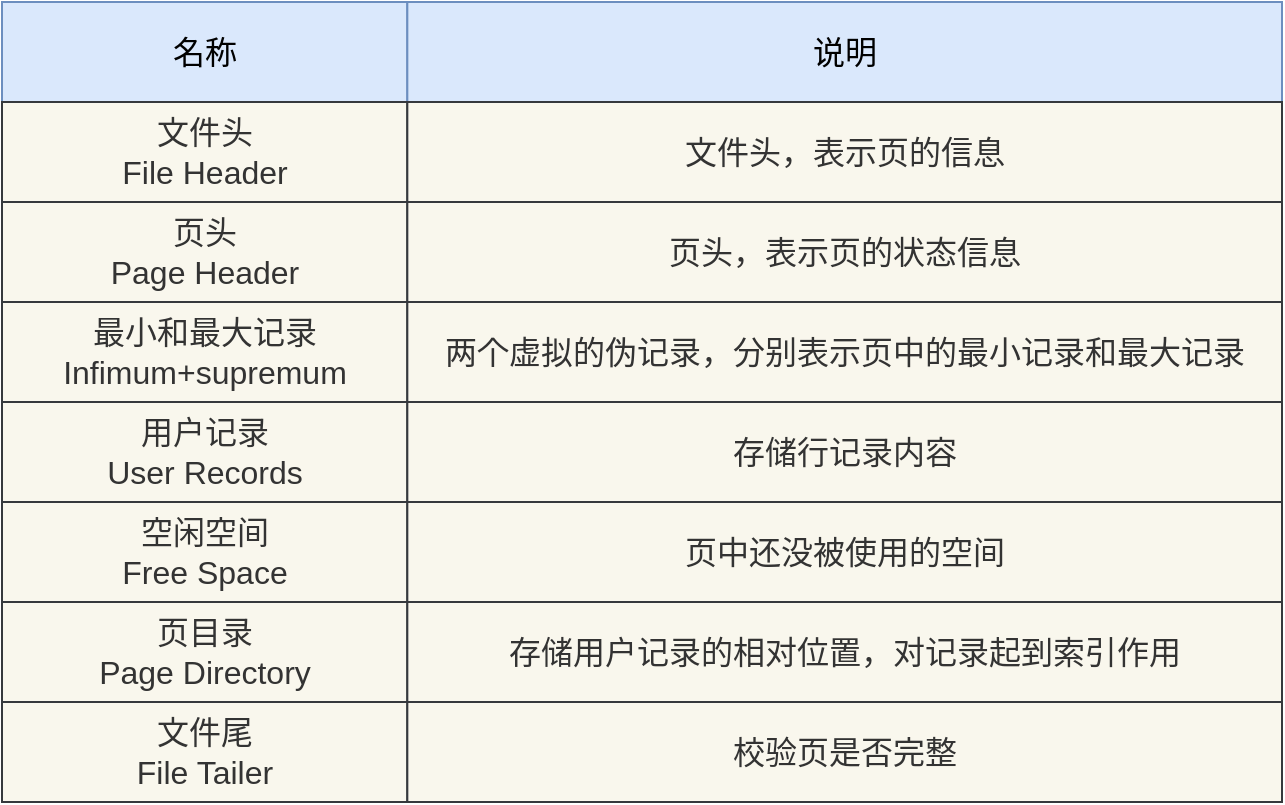 <mxfile version="15.9.4" type="github">
  <diagram id="7_oeE3uuEPV6P8_oTMFc" name="Page-1">
    <mxGraphModel dx="930" dy="699" grid="1" gridSize="10" guides="1" tooltips="1" connect="1" arrows="1" fold="1" page="1" pageScale="1" pageWidth="827" pageHeight="1169" math="0" shadow="0">
      <root>
        <mxCell id="0" />
        <mxCell id="1" parent="0" />
        <mxCell id="W1QtgMD7xeGO3qCwORvg-1" value="名称" style="rounded=0;whiteSpace=wrap;html=1;fontSize=16;fillColor=#dae8fc;strokeColor=#6c8ebf;" vertex="1" parent="1">
          <mxGeometry x="80" y="200" width="202.667" height="50" as="geometry" />
        </mxCell>
        <mxCell id="W1QtgMD7xeGO3qCwORvg-3" value="说明" style="rounded=0;whiteSpace=wrap;html=1;fontSize=16;fillColor=#dae8fc;strokeColor=#6c8ebf;" vertex="1" parent="1">
          <mxGeometry x="282.667" y="200" width="437.333" height="50" as="geometry" />
        </mxCell>
        <mxCell id="W1QtgMD7xeGO3qCwORvg-4" value="&lt;span style=&quot;color: rgb(51, 51, 51); font-family: &amp;quot;pingfang sc&amp;quot;, avenir, tahoma, arial, &amp;quot;lantinghei sc&amp;quot;, &amp;quot;microsoft yahei&amp;quot;, &amp;quot;hiragino sans gb&amp;quot;, &amp;quot;microsoft sans serif&amp;quot;, &amp;quot;wenquanyi micro hei&amp;quot;, helvetica, sans-serif;&quot;&gt;文件头&lt;br&gt;File Header&lt;/span&gt;" style="rounded=0;whiteSpace=wrap;html=1;fontSize=16;fillColor=#f9f7ed;strokeColor=#36393d;labelBackgroundColor=none;" vertex="1" parent="1">
          <mxGeometry x="80" y="250" width="202.667" height="50" as="geometry" />
        </mxCell>
        <mxCell id="W1QtgMD7xeGO3qCwORvg-5" value="&lt;span style=&quot;color: rgb(51, 51, 51); font-family: &amp;quot;pingfang sc&amp;quot;, avenir, tahoma, arial, &amp;quot;lantinghei sc&amp;quot;, &amp;quot;microsoft yahei&amp;quot;, &amp;quot;hiragino sans gb&amp;quot;, &amp;quot;microsoft sans serif&amp;quot;, &amp;quot;wenquanyi micro hei&amp;quot;, helvetica, sans-serif;&quot;&gt;页头&lt;br&gt;Page Header&lt;/span&gt;" style="rounded=0;whiteSpace=wrap;html=1;fontSize=16;fillColor=#f9f7ed;strokeColor=#36393d;labelBackgroundColor=none;" vertex="1" parent="1">
          <mxGeometry x="80" y="300" width="202.667" height="50" as="geometry" />
        </mxCell>
        <mxCell id="W1QtgMD7xeGO3qCwORvg-6" value="&lt;span style=&quot;color: rgb(51, 51, 51); font-family: &amp;quot;pingfang sc&amp;quot;, avenir, tahoma, arial, &amp;quot;lantinghei sc&amp;quot;, &amp;quot;microsoft yahei&amp;quot;, &amp;quot;hiragino sans gb&amp;quot;, &amp;quot;microsoft sans serif&amp;quot;, &amp;quot;wenquanyi micro hei&amp;quot;, helvetica, sans-serif;&quot;&gt;最小和最大记录&lt;br&gt;Infimum+supremum&lt;/span&gt;" style="rounded=0;whiteSpace=wrap;html=1;fontSize=16;fillColor=#f9f7ed;strokeColor=#36393d;labelBackgroundColor=none;" vertex="1" parent="1">
          <mxGeometry x="80" y="350" width="202.667" height="50" as="geometry" />
        </mxCell>
        <mxCell id="W1QtgMD7xeGO3qCwORvg-8" value="&lt;span style=&quot;color: rgb(51, 51, 51); font-family: &amp;quot;pingfang sc&amp;quot;, avenir, tahoma, arial, &amp;quot;lantinghei sc&amp;quot;, &amp;quot;microsoft yahei&amp;quot;, &amp;quot;hiragino sans gb&amp;quot;, &amp;quot;microsoft sans serif&amp;quot;, &amp;quot;wenquanyi micro hei&amp;quot;, helvetica, sans-serif;&quot;&gt;用户记录&lt;br&gt;User Records&lt;/span&gt;" style="rounded=0;whiteSpace=wrap;html=1;fontSize=16;fillColor=#f9f7ed;strokeColor=#36393d;labelBackgroundColor=none;" vertex="1" parent="1">
          <mxGeometry x="80" y="400" width="202.667" height="50" as="geometry" />
        </mxCell>
        <mxCell id="W1QtgMD7xeGO3qCwORvg-9" value="&lt;span style=&quot;color: rgb(51, 51, 51); font-family: &amp;quot;pingfang sc&amp;quot;, avenir, tahoma, arial, &amp;quot;lantinghei sc&amp;quot;, &amp;quot;microsoft yahei&amp;quot;, &amp;quot;hiragino sans gb&amp;quot;, &amp;quot;microsoft sans serif&amp;quot;, &amp;quot;wenquanyi micro hei&amp;quot;, helvetica, sans-serif;&quot;&gt;空闲空间&lt;br&gt;Free Space&lt;/span&gt;" style="rounded=0;whiteSpace=wrap;html=1;fontSize=16;fillColor=#f9f7ed;strokeColor=#36393d;labelBackgroundColor=none;" vertex="1" parent="1">
          <mxGeometry x="80" y="450" width="202.667" height="50" as="geometry" />
        </mxCell>
        <mxCell id="W1QtgMD7xeGO3qCwORvg-10" value="&lt;span style=&quot;color: rgb(51, 51, 51); font-family: &amp;quot;pingfang sc&amp;quot;, avenir, tahoma, arial, &amp;quot;lantinghei sc&amp;quot;, &amp;quot;microsoft yahei&amp;quot;, &amp;quot;hiragino sans gb&amp;quot;, &amp;quot;microsoft sans serif&amp;quot;, &amp;quot;wenquanyi micro hei&amp;quot;, helvetica, sans-serif;&quot;&gt;页目录&lt;br&gt;Page Directory&lt;/span&gt;" style="rounded=0;whiteSpace=wrap;html=1;fontSize=16;fillColor=#f9f7ed;strokeColor=#36393d;labelBackgroundColor=none;" vertex="1" parent="1">
          <mxGeometry x="80" y="500" width="202.667" height="50" as="geometry" />
        </mxCell>
        <mxCell id="W1QtgMD7xeGO3qCwORvg-11" value="&lt;span style=&quot;color: rgb(51, 51, 51); font-family: &amp;quot;pingfang sc&amp;quot;, avenir, tahoma, arial, &amp;quot;lantinghei sc&amp;quot;, &amp;quot;microsoft yahei&amp;quot;, &amp;quot;hiragino sans gb&amp;quot;, &amp;quot;microsoft sans serif&amp;quot;, &amp;quot;wenquanyi micro hei&amp;quot;, helvetica, sans-serif;&quot;&gt;文件尾&lt;br&gt;File Tailer&lt;/span&gt;" style="rounded=0;whiteSpace=wrap;html=1;fontSize=16;fillColor=#f9f7ed;strokeColor=#36393d;labelBackgroundColor=none;" vertex="1" parent="1">
          <mxGeometry x="80" y="550" width="202.667" height="50" as="geometry" />
        </mxCell>
        <mxCell id="W1QtgMD7xeGO3qCwORvg-12" value="&lt;span style=&quot;color: rgb(51, 51, 51); font-family: &amp;quot;pingfang sc&amp;quot;, avenir, tahoma, arial, &amp;quot;lantinghei sc&amp;quot;, &amp;quot;microsoft yahei&amp;quot;, &amp;quot;hiragino sans gb&amp;quot;, &amp;quot;microsoft sans serif&amp;quot;, &amp;quot;wenquanyi micro hei&amp;quot;, helvetica, sans-serif;&quot;&gt;文件头，表示页的信息&lt;/span&gt;" style="rounded=0;whiteSpace=wrap;html=1;fontSize=16;fillColor=#f9f7ed;strokeColor=#36393d;labelBackgroundColor=none;" vertex="1" parent="1">
          <mxGeometry x="282.667" y="250" width="437.333" height="50" as="geometry" />
        </mxCell>
        <mxCell id="W1QtgMD7xeGO3qCwORvg-13" value="&lt;span style=&quot;color: rgb(51, 51, 51); font-family: &amp;quot;pingfang sc&amp;quot;, avenir, tahoma, arial, &amp;quot;lantinghei sc&amp;quot;, &amp;quot;microsoft yahei&amp;quot;, &amp;quot;hiragino sans gb&amp;quot;, &amp;quot;microsoft sans serif&amp;quot;, &amp;quot;wenquanyi micro hei&amp;quot;, helvetica, sans-serif;&quot;&gt;页头，表示页的状态信息&lt;/span&gt;" style="rounded=0;whiteSpace=wrap;html=1;fontSize=16;fillColor=#f9f7ed;strokeColor=#36393d;labelBackgroundColor=none;" vertex="1" parent="1">
          <mxGeometry x="282.667" y="300" width="437.333" height="50" as="geometry" />
        </mxCell>
        <mxCell id="W1QtgMD7xeGO3qCwORvg-14" value="&lt;font color=&quot;#333333&quot; face=&quot;pingfang sc, avenir, tahoma, arial, lantinghei sc, microsoft yahei, hiragino sans gb, microsoft sans serif, wenquanyi micro hei, helvetica, sans-serif&quot;&gt;&lt;span style=&quot;&quot;&gt;两个虚拟的伪记录，分别表示页中的最小记录和最大记录&lt;/span&gt;&lt;/font&gt;" style="rounded=0;whiteSpace=wrap;html=1;fontSize=16;fillColor=#f9f7ed;strokeColor=#36393d;labelBackgroundColor=none;" vertex="1" parent="1">
          <mxGeometry x="282.667" y="350" width="437.333" height="50" as="geometry" />
        </mxCell>
        <mxCell id="W1QtgMD7xeGO3qCwORvg-15" value="&lt;font color=&quot;#333333&quot; face=&quot;pingfang sc, avenir, tahoma, arial, lantinghei sc, microsoft yahei, hiragino sans gb, microsoft sans serif, wenquanyi micro hei, helvetica, sans-serif&quot;&gt;&lt;span style=&quot;&quot;&gt;存储行记录内容&lt;/span&gt;&lt;/font&gt;" style="rounded=0;whiteSpace=wrap;html=1;fontSize=16;fillColor=#f9f7ed;strokeColor=#36393d;labelBackgroundColor=none;" vertex="1" parent="1">
          <mxGeometry x="282.667" y="400" width="437.333" height="50" as="geometry" />
        </mxCell>
        <mxCell id="W1QtgMD7xeGO3qCwORvg-16" value="&lt;font color=&quot;#333333&quot; face=&quot;pingfang sc, avenir, tahoma, arial, lantinghei sc, microsoft yahei, hiragino sans gb, microsoft sans serif, wenquanyi micro hei, helvetica, sans-serif&quot;&gt;&lt;span style=&quot;&quot;&gt;页中还没被使用的空间&lt;/span&gt;&lt;/font&gt;" style="rounded=0;whiteSpace=wrap;html=1;fontSize=16;fillColor=#f9f7ed;strokeColor=#36393d;labelBackgroundColor=none;" vertex="1" parent="1">
          <mxGeometry x="282.667" y="450" width="437.333" height="50" as="geometry" />
        </mxCell>
        <mxCell id="W1QtgMD7xeGO3qCwORvg-17" value="&lt;font color=&quot;#333333&quot; face=&quot;pingfang sc, avenir, tahoma, arial, lantinghei sc, microsoft yahei, hiragino sans gb, microsoft sans serif, wenquanyi micro hei, helvetica, sans-serif&quot;&gt;&lt;span style=&quot;&quot;&gt;存储用户记录的相对位置，对记录起到索引作用&lt;/span&gt;&lt;/font&gt;" style="rounded=0;whiteSpace=wrap;html=1;fontSize=16;fillColor=#f9f7ed;strokeColor=#36393d;labelBackgroundColor=none;" vertex="1" parent="1">
          <mxGeometry x="282.667" y="500" width="437.333" height="50" as="geometry" />
        </mxCell>
        <mxCell id="W1QtgMD7xeGO3qCwORvg-18" value="&lt;font color=&quot;#333333&quot; face=&quot;pingfang sc, avenir, tahoma, arial, lantinghei sc, microsoft yahei, hiragino sans gb, microsoft sans serif, wenquanyi micro hei, helvetica, sans-serif&quot;&gt;&lt;span style=&quot;&quot;&gt;校验页是否完整&lt;/span&gt;&lt;/font&gt;" style="rounded=0;whiteSpace=wrap;html=1;fontSize=16;fillColor=#f9f7ed;strokeColor=#36393d;labelBackgroundColor=none;" vertex="1" parent="1">
          <mxGeometry x="282.667" y="550" width="437.333" height="50" as="geometry" />
        </mxCell>
      </root>
    </mxGraphModel>
  </diagram>
</mxfile>
